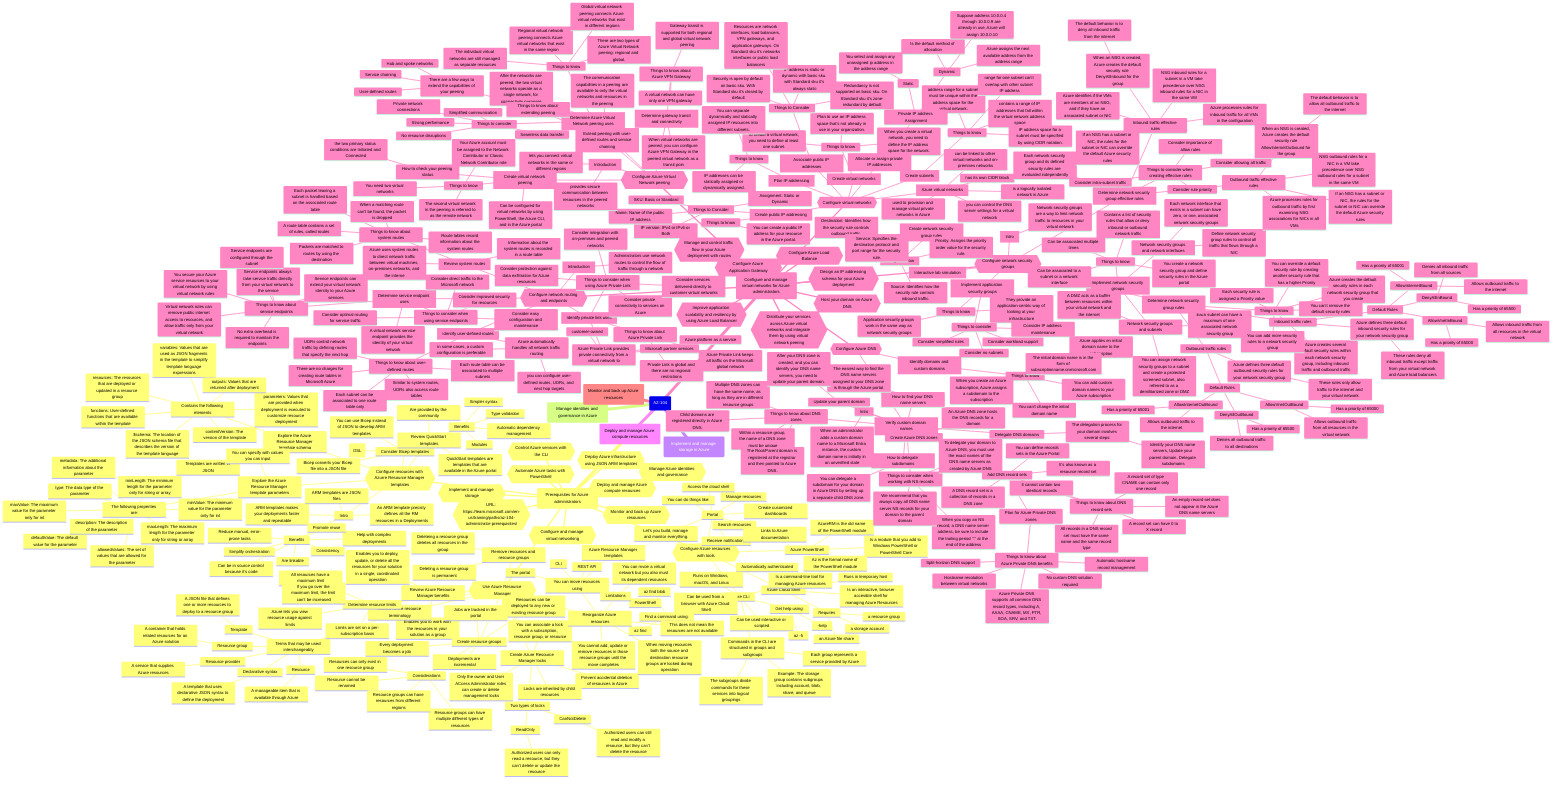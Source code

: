 mindmap
  root(AZ-104)
    (Prerequisites for Azure administrators)
      {{URL: https://learn.microsoft.com/en-us/training/paths/az-104-administrator-prerequisites/}}
      {{Configure Azure resources with tools}}
        Portal
          Let's you build, manage and monitor everything.
          You can do things like:
          Search resources
          Manage resources
          Create cusomized dashboards
          Access the cloud shell
          Receive notifications
          Links to Azure documentation
        Azure Cloud Shell
          Is an interactive, browser accesible shell for managing Azure Resources
          Automatically authenticated
          Runs in temporary host
          Requires
            a resource group
            a storage account
            an Azure file share
        Azure PowerShell
          Is a module that you add to Windows PowerShell or PowerShell Core
          Az is the formal name of the PowerShell module
          AzureRM is the old name of the PowerShell module
        Azure CLI
          Is a command-line tool for managing Azure resources
          Runs on Windows, macOS, and Linux
          Can be used from a browser with Azure Cloud Shell
          Can be used interactive or scripted
          Commands in the CLI are structured in groups and subgroups
            Each group represents a service provided by Azure
            The subgroups divide commands for these services into logical groupings
            Example: The storage group contains subgroups including account, blob, share, and queue
          Find a command using:
            az find
            az find blob
          Get help using:
            az -h
            az storage blob -h (--help)
      {{Use Azure Resource Manager}}
        Review Azure Resource Manager benefits
          Enables you to work with the resources in your solution as a group
          Enables you to deploy, update, or delete all the resources for your solution in a single, coordinated operation
        Review Azure resource terminology
          Terms that may be used interchangeably
            Resource
              A manageable item that is available through Azure
            Resource group
              A container that holds related resources for an Azure solution
            Resource provider
              A service that supplies Azure resources
            Template
              A JSON file that defines one or more resources to deploy to a resource group
            Declarative syntax
              A template that uses declarative JSON syntax to define the deployment
        Create resource groups
          Resources can be deployed to any new or existing resource group
          Every deployment becomes a job
          Jobs are tracked in the portal
          Deployments are incremental
          Considerations
            Resources can only exist in one resource group
            Resource cannot be renamed
            Resource groups can have multiple different types of resources
            Resource groups can have resources from different regions
        Create Azure Resource Manager locks
          Prevent accidental deletion of resources in Azure
          You can associate a lock with a subscription, resource group, or resource
          Two types of locks
            CanNotDelete
              Authorized users can still read and modify a resource, but they can't delete the resource
            ReadOnly
              Authorized users can only read a resource, but they can't delete or update the resource
          Locks are inherited by child resources
          Only the owner and User ACcess Administrator roles can create or delete management locks
        Reorganize Azure resources
          When moving resources both the source and destination resource groups are locked during operation
          You cannot add, update or remove resources in those resource groups until the move completes
          You can move resources using
            The portal
            PowerShell
            CLI
            REST API
            Azure Resource Manager templates
          This does not mean the resources are not available
          Limitations
            You can mvoe a virtual network but you also must its dependent resources
        Remove resources and resource groups
          Deleteing a resource group deletes all resources in the group
          Deleting a resource group is permanent
        Determine resource limits
          Azure lets you view resource usage against limits
          Limits are set on a per-subscription basis
          All resources have a maximum limit
            If you go over the maximum limit, the limit can't be increased
      {{Configure resources with Azurre Resource Manager templates}}
        Intro
          An ARM template precisly defines all the RM resources in a Deployments
          ARM templates makes your deployments faster and repeatable
          ARM templates are JSON files
          Benefits
            Consistency
            Help with complex deployments
            Reduce manual, error-prone tasks
            Can be in source control because it's code
            Promote reuse
            Are linkable
            Simplify orchestration
        Explore the Azure Resource Manager template schema
          Templates are written in JSON
          Contains the following elements
            $schema: The location of the JSON schema file that describes the version of the template language
            contentVersion: The version of the template
            parameters: Values that are provided when deployment is executed to customize resource deployment
            variables: Values that are used as JSON fragments in the template to simplify template language expressions
            functions: User-defined functions that are available within the template
            resources: The resources that are deployed or updated in a resource group
            outputs: Values that are returned after deployment
        Explore the Azure Resource Manager template parameters
          You can specify with calues you can input
          The following properties are:
            type: The data type of the parameter
            defaultValue: The default value for the parameter
            allowedValues: The set of values that are allowed for the parameter
            metadata: The additional information about the parameter
            minValue: The minimum value for the parameter only for int
            maxValue: The maximum value for the parameter only for int
            minLength: The minimum length for the parameter only for string or array
            maxLength: The maximum length for the parameter only for string or array
            description: The description of the parameter
        Consider Bicep templates
          Is a Domain Spewcific Language (DSL)
          You can use Bicep instead of JSON to develop ARM templates
          Bicep converts your Bicep file into a JSON file
          Benefits
            Simpler syntax
            Modules
            Automatic dependency management
            Type validation
        Review QuickStart templates
          QuickStart templates are templates that are available in the Azure portal
          Are provided by the community

      {{Automate Azure tasks with PowerShell}}
      {{Control Azure services with the CLI}}
      {{Deploy Azure infrastructure using JSON ARM templates}}
      {{Manage Azure identities and governance}}
      {{Implement and manage storage}}
      {{Deploy and manage Azure compute resources}}
      {{Configure and manage virtual networking}}
      {{Monitor and back up Azure resources}}
    (Manage identities and governance in Azure)
    (Implement and manage storage in Azure)
    (Deploy and manage Azure compute resources)
    (Configure and manage virtual networks for Azure administrators)
      {{Configure virtual networks}}
        [Azure virtual networks]
          is a logically isolated network in Azure
          used to provision and manage virtual private networks in Azure
          has its own CIDR block
          can be linked to other virtual networks and on-premises networks
          you can control the DNS server settings for a virtual network
        [Create subnets]
          Things to know
            contains a range of IP addresses that fall within the virtual network address space
            address range for a subnet must be unique within the address space for the virtual network.
            range for one subnet can't overlap with other subnet IP address
            IP address space for a subnet must be specified by using CIDR notation.
        [Create virtual networks]
          Things to know
            To create a virtual network, you need to define at least one subnet.
            Plan to use an IP address space that's not already in use in your organization.
            When you create a virtual network, you need to define the IP address space for the network.
        [Plan IP addressing]
          Things to know
            IP addresses can be statically assigned or dynamically assigned.
            You can separate dynamically and statically assigned IP resources into different subnets.
        [Create public IP addressing]
          Things to know
            You can create a public IP address for your resource in the Azure portal.
          Things to Consider
            IP version: IPv4 or IPv6 or Both
            SKU: Basic or Standard
            Name: Name of the public IP address
            Assignment: Static or Dynamic
        [Associate public IP addresses]
          Things to Consider
            IP address is static or dynamic with basic sku. with Standard sku it's always static
            Security is open by default on basic sku. With Standard sku it's closed by default
            Resources are network interfaces, load balancers, VPN gateways, and application gateways. On Standard sku it's networks interfaces or public load balancers
            Redundancy is not supported on basic sku. On Standard sku it's zone-redundant by default
        [Allocate or assign private IP addresses]
          Private IP address Assignment
            Dynamic
              Azure assigns the next available address from the address range
              Is the default method of allocation
              Suppose address 10.0.0.4 through 10.0.0.9 are already in use, Azure will assign 10.0.0.10
            Static
              You select and assign any unassigned ip address in the address range
      {{Configure network security groups}}
        [Intro]
          Network security groups are a way to limit network traffic to resources in your virtual network
        [Implement network security groups]
          Things to know
            Contains a list of security rules that allow or deny inbound or outbound network traffic
            Can be associated to a subnet or a network interface
            Can be associated multiple times
            You create a network security group and define security rules in the Azure portal
          Network security groups and subnets
            You can assign network security groups to a subnet and create a protected screened subnet, also referred to as a demilitarized zone or DMZ
            A DMZ acts as a buffer between resources within your virtual network and the internet
            Each subnet can have a maximum of one associated network security group
          Network security groups and network interfaces
            Define network security group rules to control all traffic that flows through a NIC
            Each network interface that exists in a subnet can have zero, or one, associated network security groups
        [Determine network security group rules]
          Things to know
            Azure creates several default security rules within each network security group, including inbound traffic and outbound traffic
            Azure creates the default security rules in each network security group that you create
            You can add more security rules to a network security group
            Each security rule is assigned a Priority value
            You can't remove the default security rules
            You can override a default security rule by creating another security rule that has a higher Priority
          Inbound traffic rules
            Azure defines three default inbound security rules for your network security group
              These rules deny all inbound traffic except traffic from your virtual network and Azure load balancers
            Default Rules
              AllowVnetInBound
                Allows inbound traffic from all resources in the virtual network
                Has a priority of 65000
              AllowInternetBound
                Allows outbound traffic to the internet
                Has a priority of 65001
              DenyAllInBound
                Denies all inbound traffic from all sources
                Has a priority of 65500
          Outbound traffic rules
            Azure defines three default outbound security rules for your network security group
              These rules only allow traffic to the internet and your virtual network
            Default Rules
              AllowVnetOutBound
                Allows outbound traffic from all resources in the virtual network
                Has a priority of 65000
              AllowInternetOutBound
                Allows outbound traffic to the internet
                Has a priority of 65001
              DenyAllOutBound
                Denies all outbound traffic to all destinations
                Has a priority of 65500
        [Determine network security group effective rules]
          Each network security group and its defined security rules are evaluated independently
          Inbound traffic effective rules
            Azure processes rules for inbound traffic for all VMs in the configuration
            Azure identifies if the VMs are members of an NSG, and if they have an associated subnet or NIC
            When an NSG is created, Azure creates the default security rule DenyAllInbound for the group
              The default behavior is to deny all inbound traffic from the internet
            If an NSG has a subnet or NIC, the rules for the subnet or NIC can override the default Azure security rules
            NSG inbound rules for a subnet in a VM take precedence over NSG inbound rules for a NIC in the same VM
          Outbound traffic effective rules
            Azure processes rules for outbound traffic by first examining NSG associations for NICs in all VMs
            When an NSG is created, Azure creates the default security rule AllowInternetOutbound for the group
              The default behavior is to allow all outbound traffic to the internet
            If an NSG has a subnet or NIC, the rules for the subnet or NIC can override the default Azure security rules
            NSG outbound rules for a NIC in a VM take precedence over NSG outbound rules for a subnet in the same VM
          Things to consider when creating effective rules
            Consider allowing all traffic
            Consider importance of allow rules
            Consider intra-subnet traffic
            Consider rule priority
        [Create network security group rules]
          Things to know
            Source: Identifies how the security rule controls inbound traffic.
            Destination: Identifies how the security rule controls outbound traffic.
            Service: Specifies the destination protocol and port range for the security rule.
            Priority: Assigns the priority order value for the security rule.
        [Implement application security groups]
          Things to know
            Application security groups work in the same way as network security groups
            They provide an application-centric way of looking at your infrastructure
          Things to consider
            Consider IP address maintenance
            Consider no subnets
            Consider simplified rules
            Consider workload support
        [Interactive lab simulation]
      {{Configure Azure DNS}}
        [Identify domains and custom domains]
          Things to know
            When you create an Azure subscription, Azure assigns a subdomain to the subscription
            Azure applies en initial domain name to the subscription
            The initial domain name is in the form of subscriptionname.onmicrosoft.com
            You can't change the initial domain name
            You can add custom domain names to your Azure subscription
        [Verify custom domain names]
          Intro
            When an administrator adds a custom domain name to a Microsoft Entra instance, the custom domain name is initially in an unverified state
          Create Azure DNS zones
            An Azure DNS zone hosts the DNS records for a domain
          Things to know about DNS zones
            Within a resource group, the name of a DNS zone must be unique
            Multiple DNS zones can have the same name, as long as they are in different resource groups
            The Root/Parent domain is registered at the registrar and then pointed to Azure DNS.
            Child domains are registered directly in Azure DNS.
          Delegate DNS domains
            The delegation process for your domain involves several steps:
              Identify your DNS name servers, Update your parent domain, Delegate subdomains
          How to find your DNS name servers
            The easiest way to find the DNS name servers assigned to your DNS zone is through the Azure portal.
          Update your parent domain
            After your DNS zone is created, and you can identify your DNS name servers, you need to update your parent domain.
          Things to consider when working with NS records
            When you copy an NS record, a DNS name server address, be sure to include the trailing period "." at the end of the address
            To delegate your domain to Azure DNS, you must use the exact names of the DNS name servers as created by Azure DNS
            We recommend that you always copy all DNS name server NS records for your domain to the parent domain
          How to delegate subdomains
            You can delegate a subdomain for your domain in Azure DNS by setting up a separate child DNS zone.
          Add DNS record sets
            A DNS record set is a collection of records in a DNS zone
            It's also known as a resource record set
            You can define records sets in the Azure Portal
            Things to know about DNS record sets
              All records in a DNS record set must have the same name and the same record type
              It cannot contain two identical records
              A record set of type CNAME can contain only one record
              A record set can have 0 to X record
              An empty record set does not appear in the Azure DNS name servers
            Plan for Azure Private DNS zones
              Things to know about Azure Private DNS benefits
                No custom DNS solution required
                Azure Private DNS supports all common DNS record types, including A, AAAA, CNAME, MX, PTR, SOA, SRV, and TXT.
                Automatic hostname record management
                Hostname resolution between virtual networks
                Split-horizon DNS support
      {{Configure Azure Virtual Network peering}}
        [Introduction]
          lets you connect virtual networks in the same or different regions
          provides secure communication between resources in the peered networks
        [Determine Azure Virtual Network peering uses]
          After the networks are peered, the two virtual networks operate as a single network, for connectivity purposes
          Things to know
            There are two types of Azure Virtual Network peering: regional and global.
            Regional virtual network peering connects Azure virtual networks that exist in the same region
            Global virtual network peering connects Azure virtual networks that exist in different regions
            The individual virtual networks are still managed as separate resources
          Things to consider
            Private network connections
            Strong performance
            Simplified communication
            Seamless data transfer
            No resource disruptions
        [Determine gateway transit and connectivity]
          When virtual networks are peered, you can configure Azure VPN Gateway in the peered virtual network as a transit poin
          Things to know about Azure VPN Gateway
            A virtual network can have only one VPN gateway
            Gateway transit is supported for both regional and global virtual network peering
        [Create virtual network peering]
          Can be configured for virtual networks by using PowerShell, the Azure CLI, and in the Azure portal
          Things to know
            Your Azure account must be assigned to the Network Contributor or Classic Network Contributor role
            You need two virtual networks
            The second virtual network in the peering is referred to as the remote network
          How to check your peering status
            the two primary status conditions are Initiated and Connected
        [Extend peering with user-defined routes and service chaining]
          The communication capabilities in a peering are available to only the virtual networks and resources in the peering
          Things to know about extending peering
            There are a few ways to extend the capabilities of your peering
              Hub and spoke networks
              User-defined routes
              Service chaining
      {{Configure network routing and endpoints}}
        [Introduction]
          Administrators use network routes to control the flow of traffic through a network
        [Review system routes]
          Azure uses system routes to direct network traffic between virtual machines, on-premises networks, and the interne
          Information about the system routes is recorded in a route table
          Things to know about system routes
            A route table contains a set of rules, called routes
            Route tables record information about the system routes
            Each packet leaving a subnet is handled based on the associated route table
            Packets are matched to routes by using the destination
            When a matching route can't be found, the packet is dropped
        [Identify user-defined routes]
          Azure automatically handles all network traffic routing
            in some cases, a custom configuration is preferable
            you can configure user-defined routes, UDRs, and next hop targets
          Things to know about user-defined routes
            UDRs control network traffic by defining routes that specify the next hop
            Similar to system routes, UDRs also access route tables
            Each route table can be associated to multiple subnets
            Each subnet can be associated to one route table only
            There are no charges for creating route tables in Microsoft Azure
        [Determine service endpoint uses]
          A virtual network service endpoint provides the identity of your virtual network
          Things to know about service endpoints
            Service endpoints can extend your virtual network identity to your Azure services
            You secure your Azure service resources to your virtual network by using virtual network rules
            Virtual network rules can remove public internet access to resources, and allow traffic only from your virtual network
            Service endpoints always take service traffic directly from your virtual network to the service
            Service endpoints are configured through the subnet
            No extra overhead is required to maintain the endpoints
          Things to consider when using service endpoints
            Consider improved security for resources
            Consider optimal routing for service traffic
            Consider direct traffic to the Microsoft network
            Consider easy configuration and maintenance
        [Identify private link uses]
          Azure Private Link provides private connectivity from a virtual network to
            Azure platform as a service
            customer-owned
            Microsoft partner services
          Things to know about Azure Private Link
            Azure Private Link keeps all traffic on the Microsoft global network
            Private Link is global and there are no regional restrictions
          Things to consider when using Azure Private Link
            Consider private connectivity to services on Azure
            Consider integration with on-premises and peered networks
            Consider protection against data exfiltration for Azure resources
            Consider services delivered directly to customer virtual networks
      {{Configure Azure Load Balance}}
      {{Configure Azure Application Gateway}}
      {{Design an IP addressing schema for your Azure deployment}}
      {{Distribute your services across Azure virtual networks and integrate them by using virtual network peering}}
      {{Host your domain on Azure DNS}}
      {{Manage and control traffic flow in your Azure deployment with routes}}
      {{Improve application scalability and resiliency by using Azure Load Balancer}}
    (Monitor and back up Azure resources)